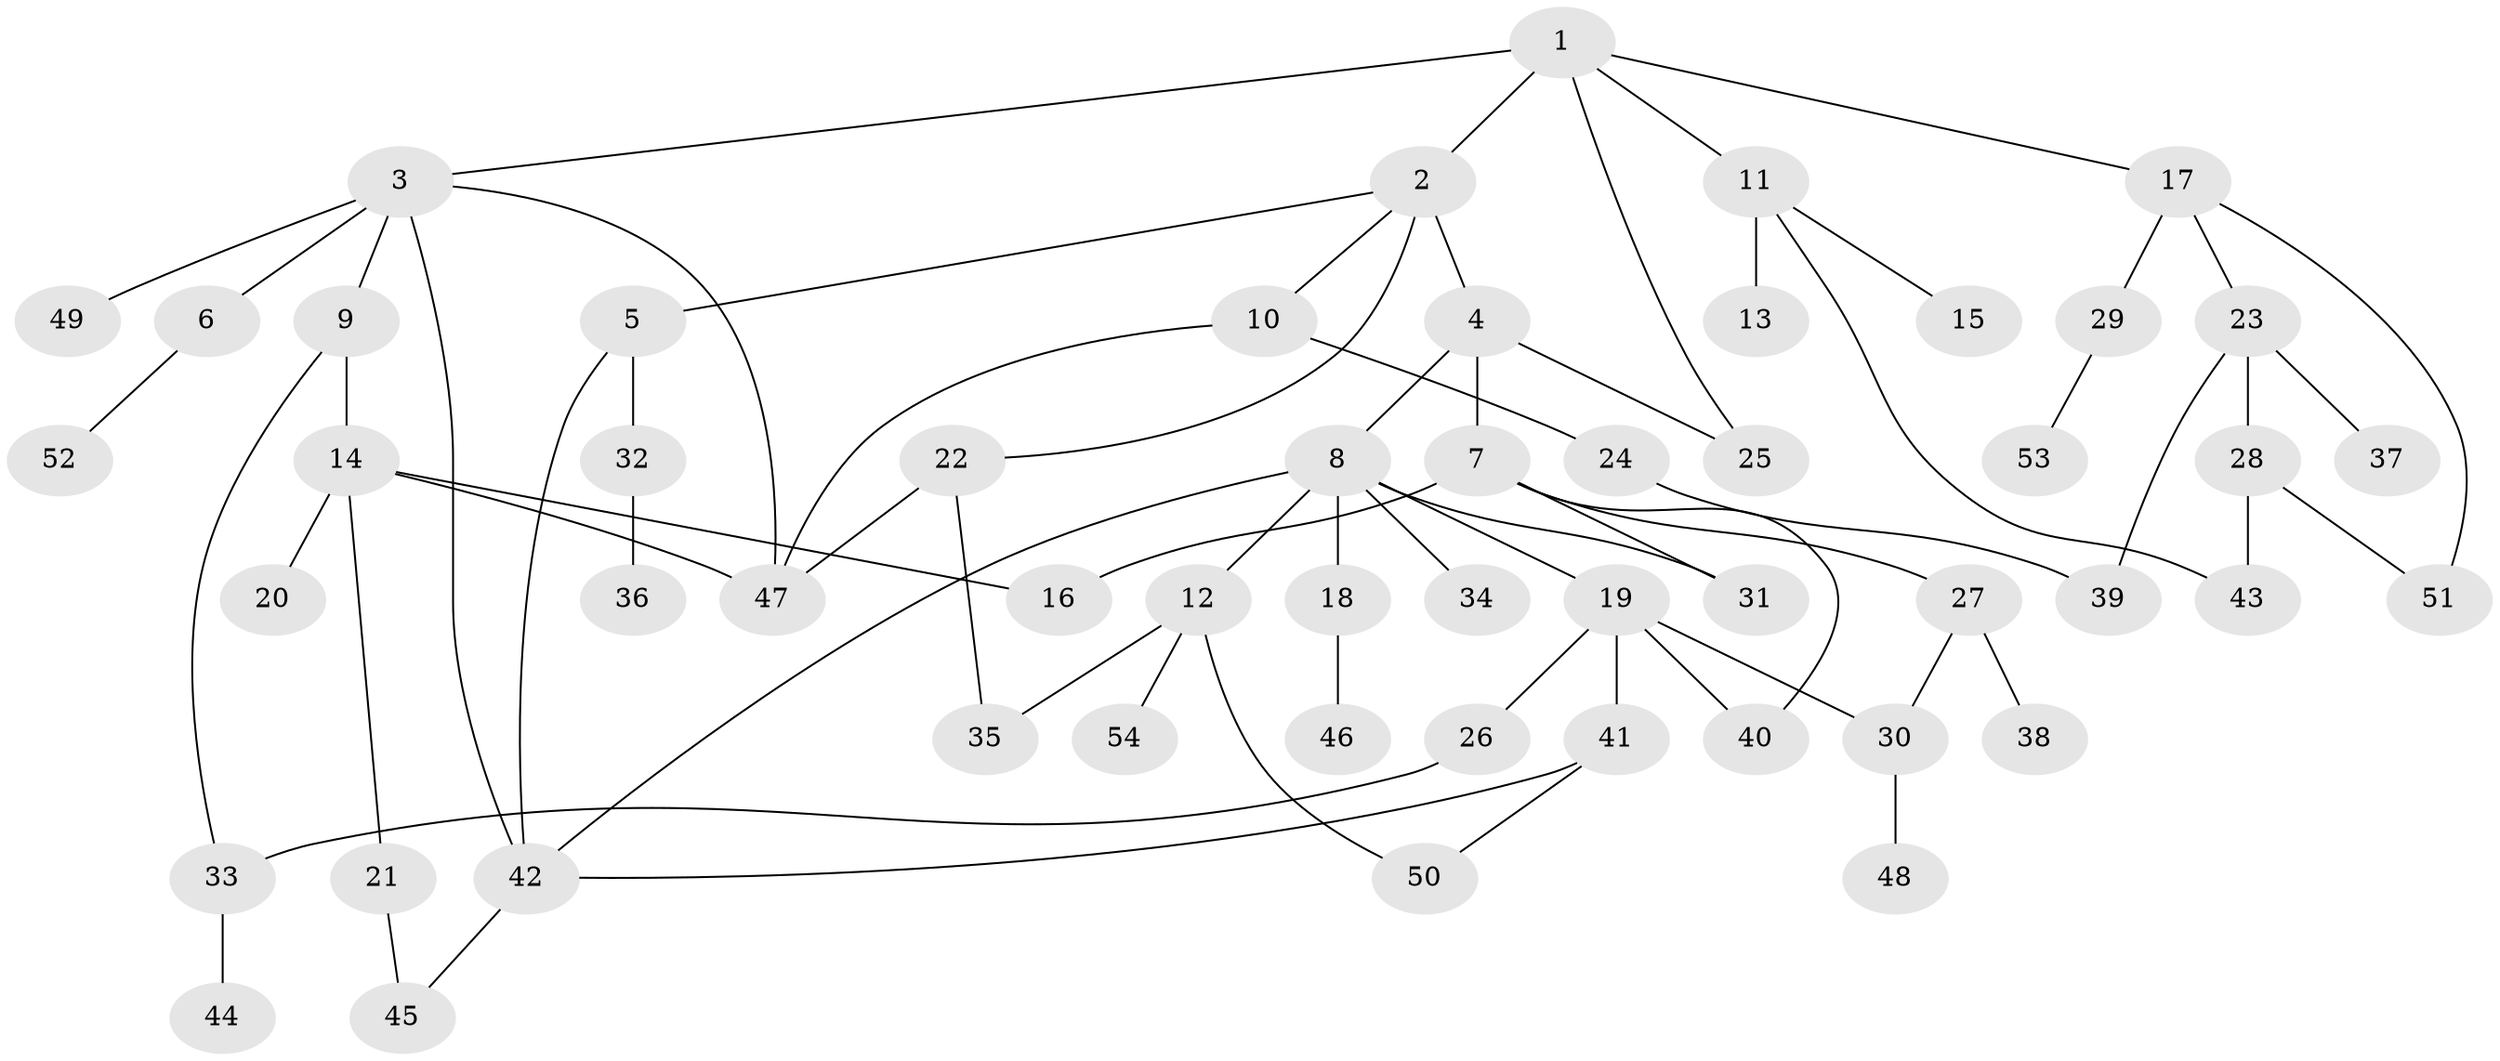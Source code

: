 // original degree distribution, {2: 0.3364485981308411, 7: 0.009345794392523364, 4: 0.07476635514018691, 6: 0.018691588785046728, 3: 0.205607476635514, 8: 0.009345794392523364, 5: 0.037383177570093455, 1: 0.308411214953271}
// Generated by graph-tools (version 1.1) at 2025/34/03/09/25 02:34:02]
// undirected, 54 vertices, 71 edges
graph export_dot {
graph [start="1"]
  node [color=gray90,style=filled];
  1;
  2;
  3;
  4;
  5;
  6;
  7;
  8;
  9;
  10;
  11;
  12;
  13;
  14;
  15;
  16;
  17;
  18;
  19;
  20;
  21;
  22;
  23;
  24;
  25;
  26;
  27;
  28;
  29;
  30;
  31;
  32;
  33;
  34;
  35;
  36;
  37;
  38;
  39;
  40;
  41;
  42;
  43;
  44;
  45;
  46;
  47;
  48;
  49;
  50;
  51;
  52;
  53;
  54;
  1 -- 2 [weight=2.0];
  1 -- 3 [weight=1.0];
  1 -- 11 [weight=1.0];
  1 -- 17 [weight=1.0];
  1 -- 25 [weight=1.0];
  2 -- 4 [weight=1.0];
  2 -- 5 [weight=1.0];
  2 -- 10 [weight=1.0];
  2 -- 22 [weight=1.0];
  3 -- 6 [weight=1.0];
  3 -- 9 [weight=1.0];
  3 -- 42 [weight=1.0];
  3 -- 47 [weight=1.0];
  3 -- 49 [weight=1.0];
  4 -- 7 [weight=1.0];
  4 -- 8 [weight=1.0];
  4 -- 25 [weight=1.0];
  5 -- 32 [weight=1.0];
  5 -- 42 [weight=1.0];
  6 -- 52 [weight=1.0];
  7 -- 16 [weight=1.0];
  7 -- 27 [weight=1.0];
  7 -- 31 [weight=1.0];
  7 -- 40 [weight=1.0];
  8 -- 12 [weight=1.0];
  8 -- 18 [weight=1.0];
  8 -- 19 [weight=1.0];
  8 -- 31 [weight=1.0];
  8 -- 34 [weight=1.0];
  8 -- 42 [weight=1.0];
  9 -- 14 [weight=1.0];
  9 -- 33 [weight=1.0];
  10 -- 24 [weight=1.0];
  10 -- 47 [weight=1.0];
  11 -- 13 [weight=2.0];
  11 -- 15 [weight=1.0];
  11 -- 43 [weight=1.0];
  12 -- 35 [weight=1.0];
  12 -- 50 [weight=1.0];
  12 -- 54 [weight=1.0];
  14 -- 16 [weight=1.0];
  14 -- 20 [weight=1.0];
  14 -- 21 [weight=1.0];
  14 -- 47 [weight=1.0];
  17 -- 23 [weight=1.0];
  17 -- 29 [weight=1.0];
  17 -- 51 [weight=1.0];
  18 -- 46 [weight=1.0];
  19 -- 26 [weight=1.0];
  19 -- 30 [weight=1.0];
  19 -- 40 [weight=1.0];
  19 -- 41 [weight=1.0];
  21 -- 45 [weight=1.0];
  22 -- 35 [weight=1.0];
  22 -- 47 [weight=1.0];
  23 -- 28 [weight=1.0];
  23 -- 37 [weight=1.0];
  23 -- 39 [weight=1.0];
  24 -- 39 [weight=1.0];
  26 -- 33 [weight=1.0];
  27 -- 30 [weight=1.0];
  27 -- 38 [weight=1.0];
  28 -- 43 [weight=1.0];
  28 -- 51 [weight=1.0];
  29 -- 53 [weight=1.0];
  30 -- 48 [weight=1.0];
  32 -- 36 [weight=1.0];
  33 -- 44 [weight=2.0];
  41 -- 42 [weight=1.0];
  41 -- 50 [weight=1.0];
  42 -- 45 [weight=1.0];
}
